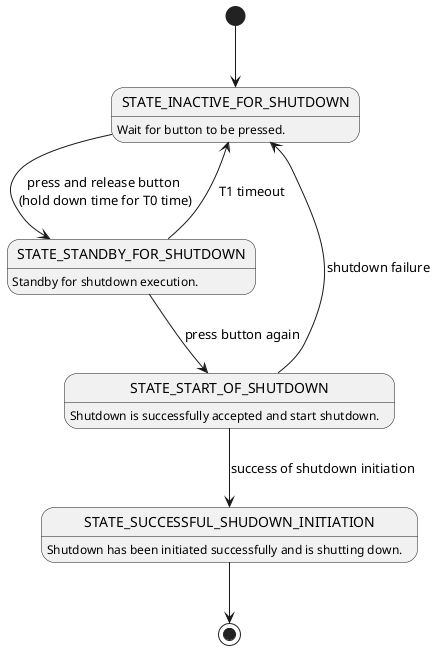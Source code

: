 @startuml

[*] --> STATE_INACTIVE_FOR_SHUTDOWN
STATE_INACTIVE_FOR_SHUTDOWN --> STATE_STANDBY_FOR_SHUTDOWN : press and release button \n(hold down time for T0 time)
STATE_STANDBY_FOR_SHUTDOWN --> STATE_START_OF_SHUTDOWN : press button again
STATE_STANDBY_FOR_SHUTDOWN --> STATE_INACTIVE_FOR_SHUTDOWN : T1 timeout
STATE_START_OF_SHUTDOWN --> STATE_INACTIVE_FOR_SHUTDOWN: shutdown failure
STATE_START_OF_SHUTDOWN --> STATE_SUCCESSFUL_SHUDOWN_INITIATION : success of shutdown initiation
STATE_SUCCESSFUL_SHUDOWN_INITIATION --> [*]

STATE_INACTIVE_FOR_SHUTDOWN : Wait for button to be pressed.
STATE_STANDBY_FOR_SHUTDOWN : Standby for shutdown execution.
STATE_START_OF_SHUTDOWN : Shutdown is successfully accepted and start shutdown.
STATE_SUCCESSFUL_SHUDOWN_INITIATION : Shutdown has been initiated successfully and is shutting down.

@enduml